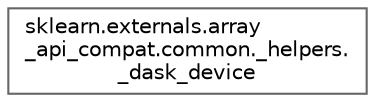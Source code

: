 digraph "Graphical Class Hierarchy"
{
 // LATEX_PDF_SIZE
  bgcolor="transparent";
  edge [fontname=Helvetica,fontsize=10,labelfontname=Helvetica,labelfontsize=10];
  node [fontname=Helvetica,fontsize=10,shape=box,height=0.2,width=0.4];
  rankdir="LR";
  Node0 [id="Node000000",label="sklearn.externals.array\l_api_compat.common._helpers.\l_dask_device",height=0.2,width=0.4,color="grey40", fillcolor="white", style="filled",URL="$d4/de0/classsklearn_1_1externals_1_1array__api__compat_1_1common_1_1__helpers_1_1__dask__device.html",tooltip=" "];
}
